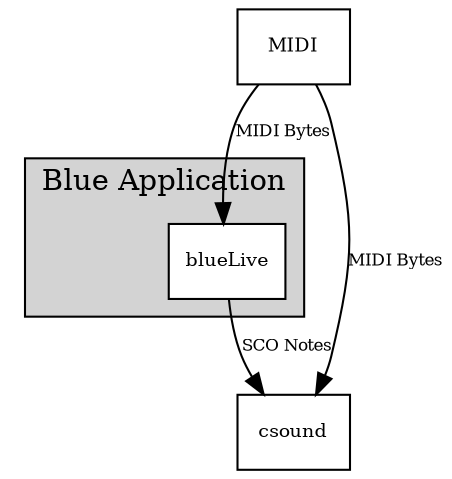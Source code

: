 digraph {
 node[fontsize=9,shape=record,style=filled,fillcolor=white]
 edge[fontsize=8]

 subgraph cluster_0 {
   label="Blue Application";
   style=filled; fillcolor=lightgrey

   live[label="blueLive"]

 }

 midi[label="MIDI"]

 edge[label="MIDI Bytes"]

 midi->{live, csound}

 edge[label="SCO Notes"] 

 live->csound;

}


